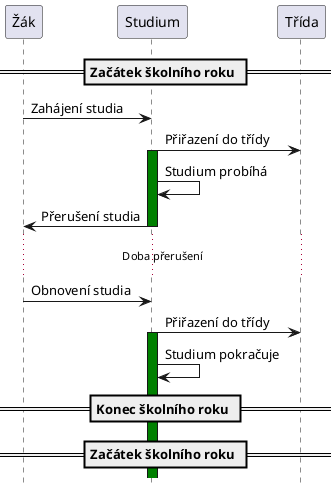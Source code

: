 @startuml
hide footbox

== Začátek školního roku ==

participant "Žák" as Student
participant "Studium" as Enrollment
participant "Třída" as Class

Student -> Enrollment : Zahájení studia
Enrollment -> Class : Přiřazení do třídy

activate Enrollment #Green
Enrollment -> Enrollment : Studium probíhá

Student <- Enrollment : Přerušení studia
deactivate Enrollment

... Doba přerušení ...

Student -> Enrollment : Obnovení studia
Enrollment -> Class : Přiřazení do třídy
activate Enrollment #Green
Enrollment -> Enrollment : Studium pokračuje
== Konec školního roku ==

== Začátek školního roku ==
@enduml